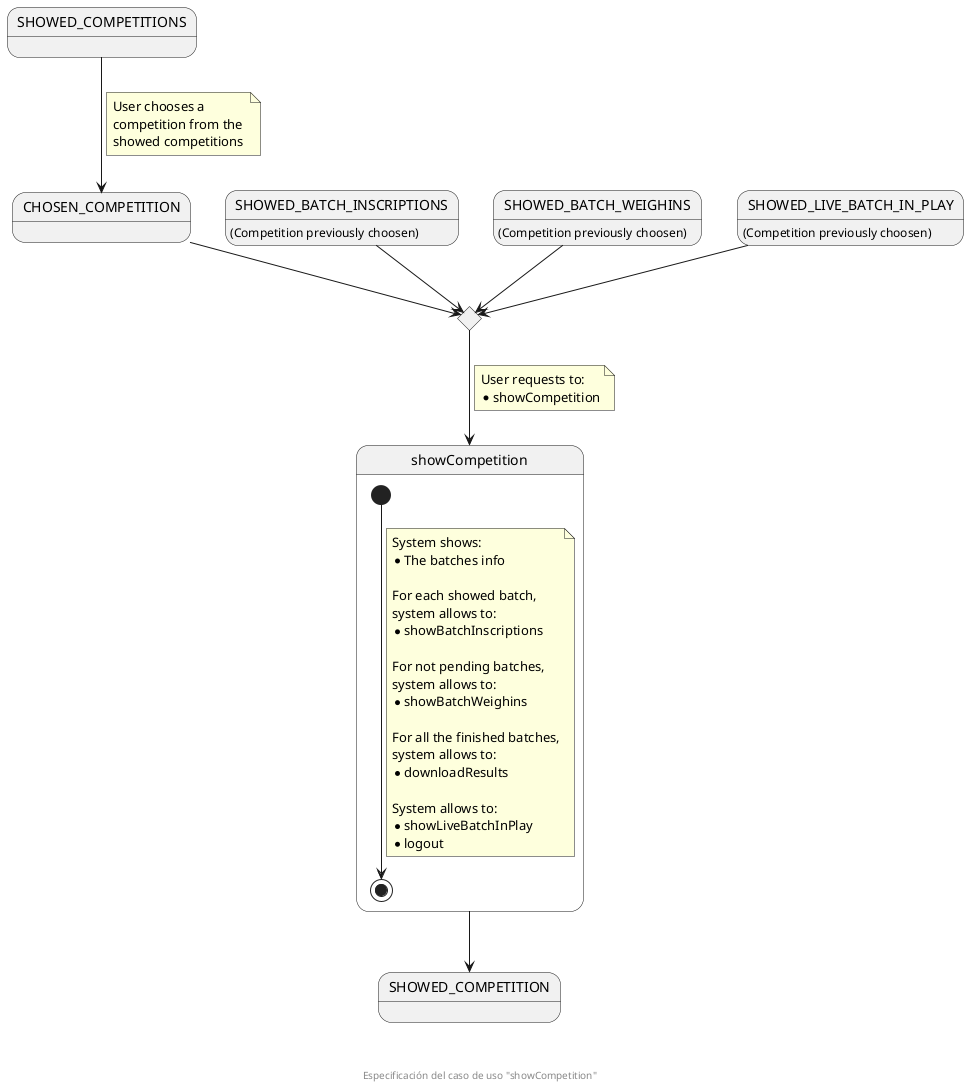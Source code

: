 @startuml
state SHOWED_COMPETITIONS
state CHOSEN_COMPETITION
state SHOWED_BATCH_INSCRIPTIONS : (Competition previously choosen)
state SHOWED_BATCH_WEIGHINS : (Competition previously choosen)
state SHOWED_LIVE_BATCH_IN_PLAY : (Competition previously choosen)

state chooseCompetition <<choice>>

SHOWED_COMPETITIONS  --> CHOSEN_COMPETITION
note on link
  User chooses a 
  competition from the 
  showed competitions
end note

CHOSEN_COMPETITION --> chooseCompetition
SHOWED_BATCH_INSCRIPTIONS  --> chooseCompetition
SHOWED_BATCH_WEIGHINS  --> chooseCompetition
SHOWED_LIVE_BATCH_IN_PLAY  --> chooseCompetition

chooseCompetition --> showCompetition
note on link
  User requests to:
  * showCompetition
end note

state showCompetition {
  [*] --> [*]
  note on link
    System shows:
    * The batches info

    For each showed batch, 
    system allows to:
    * showBatchInscriptions

    For not pending batches,
    system allows to:
    * showBatchWeighins

    For all the finished batches,
    system allows to:
    * downloadResults

    System allows to:
    * showLiveBatchInPlay
    * logout
  end note
}
state SHOWED_COMPETITION

showCompetition --> SHOWED_COMPETITION

footer \n\n\n Especificación del caso de uso "showCompetition"
@enduml
